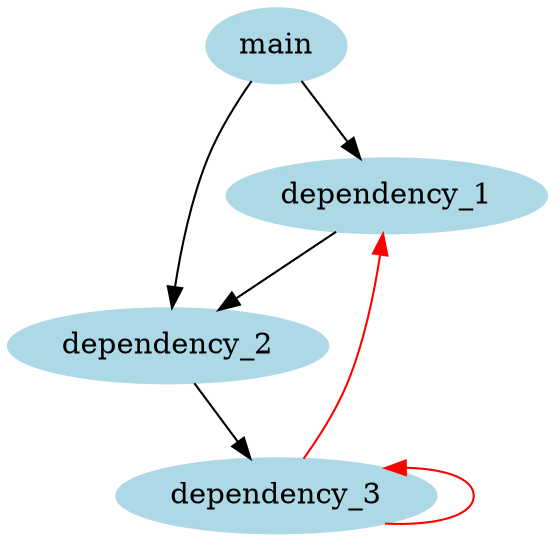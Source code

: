 /* Generated by mDepGen */
digraph dep {
node [shape = oval];
/* start of shape definitions */
"main" [color=lightblue, style=filled];
"dependency_1" [color=lightblue, style=filled];
"dependency_2" [color=lightblue, style=filled];
"dependency_3" [color=lightblue, style=filled];
/* end of shape definitions */
"main" -> "dependency_1" ;
"dependency_1" -> "dependency_2" ;
"dependency_2" -> "dependency_3" ;
"dependency_3" -> "dependency_1"  [color=red];
"dependency_3" -> "dependency_3"  [color=red dir=back];
"main" -> "dependency_2" ;
}